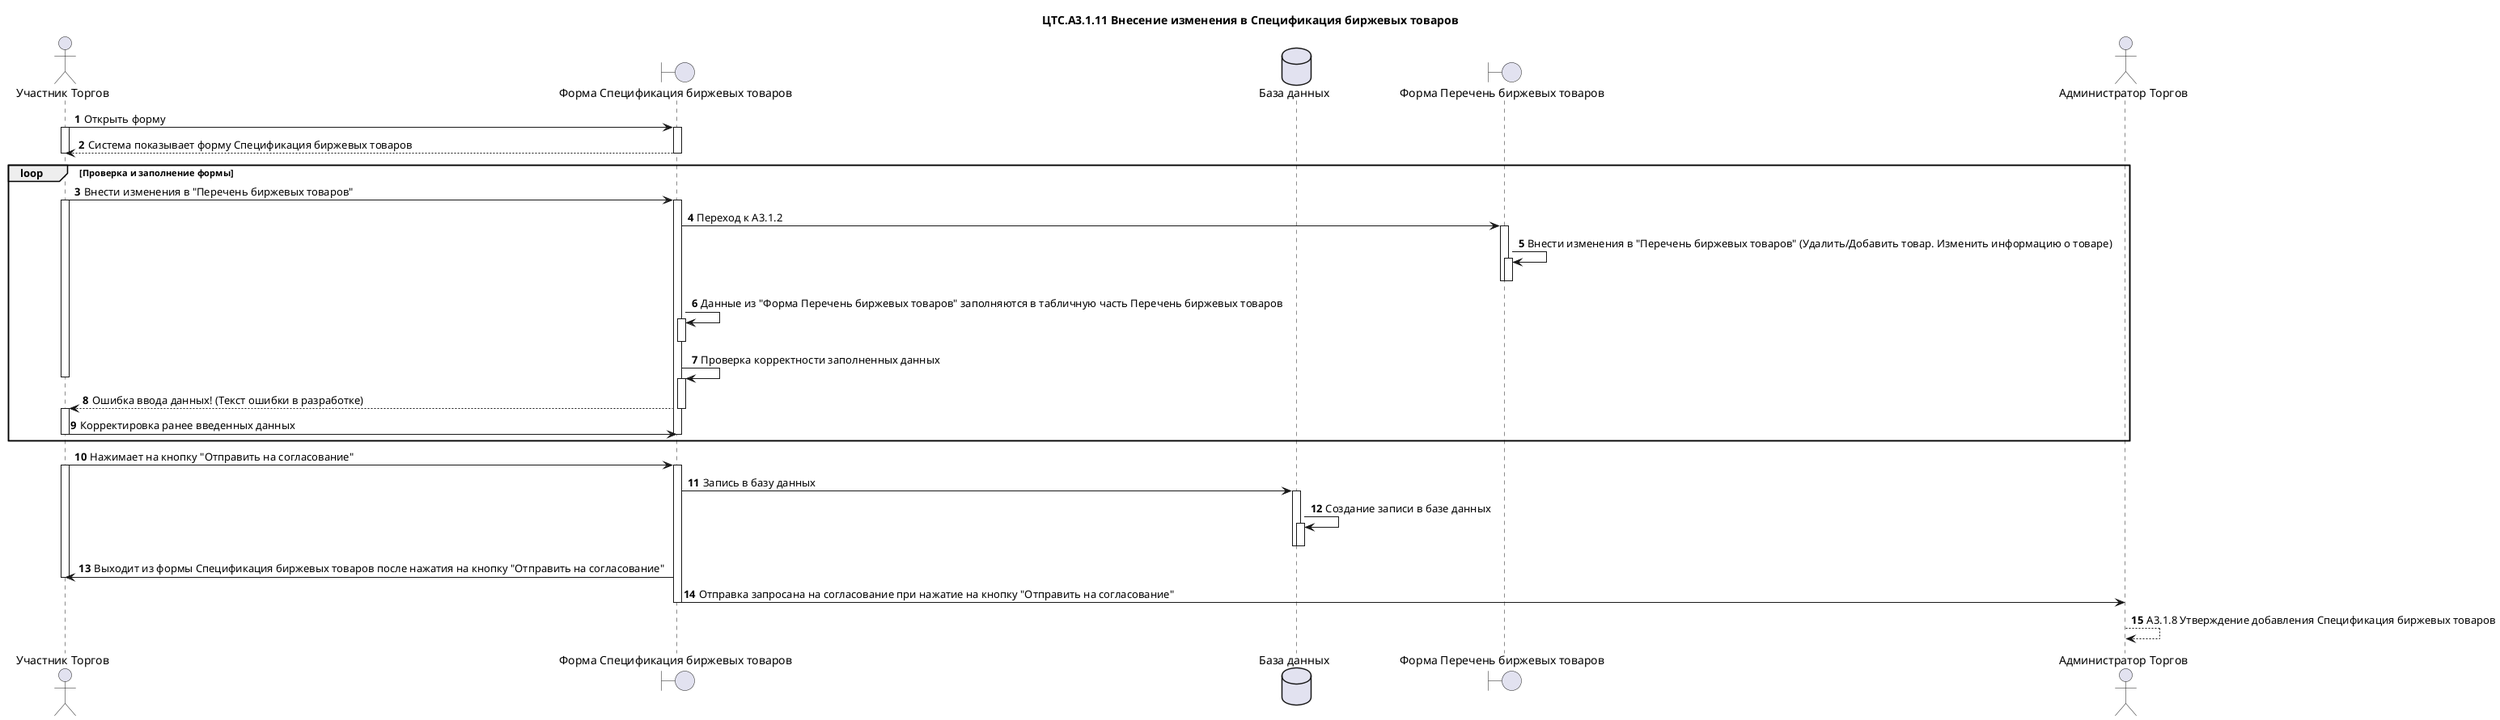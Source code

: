 @startuml "ЦТС.А3.1 Допуск товара к торгам"
title "ЦТС.А3.1.11 Внесение изменения в Спецификация биржевых товаров"
actor "Участник Торгов" as User
boundary "Форма Спецификация биржевых товаров" as SpecificationForm
database "База данных" as Database
boundary "Форма Перечень биржевых товаров" as SpecificationCommoditiesForm
actor "Администратор Торгов" as UserCTS

autonumber
User -> SpecificationForm: Открыть форму
activate User
activate SpecificationForm

SpecificationForm-->User: Система показывает форму Спецификация биржевых товаров
deactivate User
deactivate SpecificationForm

loop Проверка и заполнение формы

User -> SpecificationForm: Внести изменения в "Перечень биржевых товаров"
activate User
activate SpecificationForm

SpecificationForm -> SpecificationCommoditiesForm: Переход к А3.1.2
activate SpecificationCommoditiesForm
SpecificationCommoditiesForm -> SpecificationCommoditiesForm: Внести изменения в "Перечень биржевых товаров" (Удалить/Добавить товар. Изменить информацию о товаре)
activate SpecificationCommoditiesForm
deactivate SpecificationCommoditiesForm
deactivate SpecificationCommoditiesForm
SpecificationForm -> SpecificationForm: Данные из "Форма Перечень биржевых товаров" заполняются в табличную часть Перечень биржевых товаров
activate SpecificationForm
deactivate SpecificationForm
SpecificationForm -> SpecificationForm: Проверка корректности заполненных данных 
activate SpecificationForm
deactivate User

SpecificationForm --> User: Ошибка ввода данных! (Текст ошибки в разработке) 
deactivate SpecificationForm
activate User

User->SpecificationForm: Корректировка ранее введенных данных
deactivate User
deactivate SpecificationForm
end

User -> SpecificationForm: Нажимает на кнопку "Отправить на согласование"
activate SpecificationForm
activate User
SpecificationForm->Database: Запись в базу данных

activate Database
Database->Database: Создание записи в базе данных
activate Database
deactivate Database
deactivate Database
SpecificationForm->User: Выходит из формы Спецификация биржевых товаров после нажатия на кнопку "Отправить на согласование"

deactivate User

SpecificationForm->UserCTS: Отправка запросана на согласование при нажатие на кнопку "Отправить на согласование"
deactivate SpecificationForm
UserCTS-->UserCTS: А3.1.8 Утверждение добавления Спецификация биржевых товаров

@enduml